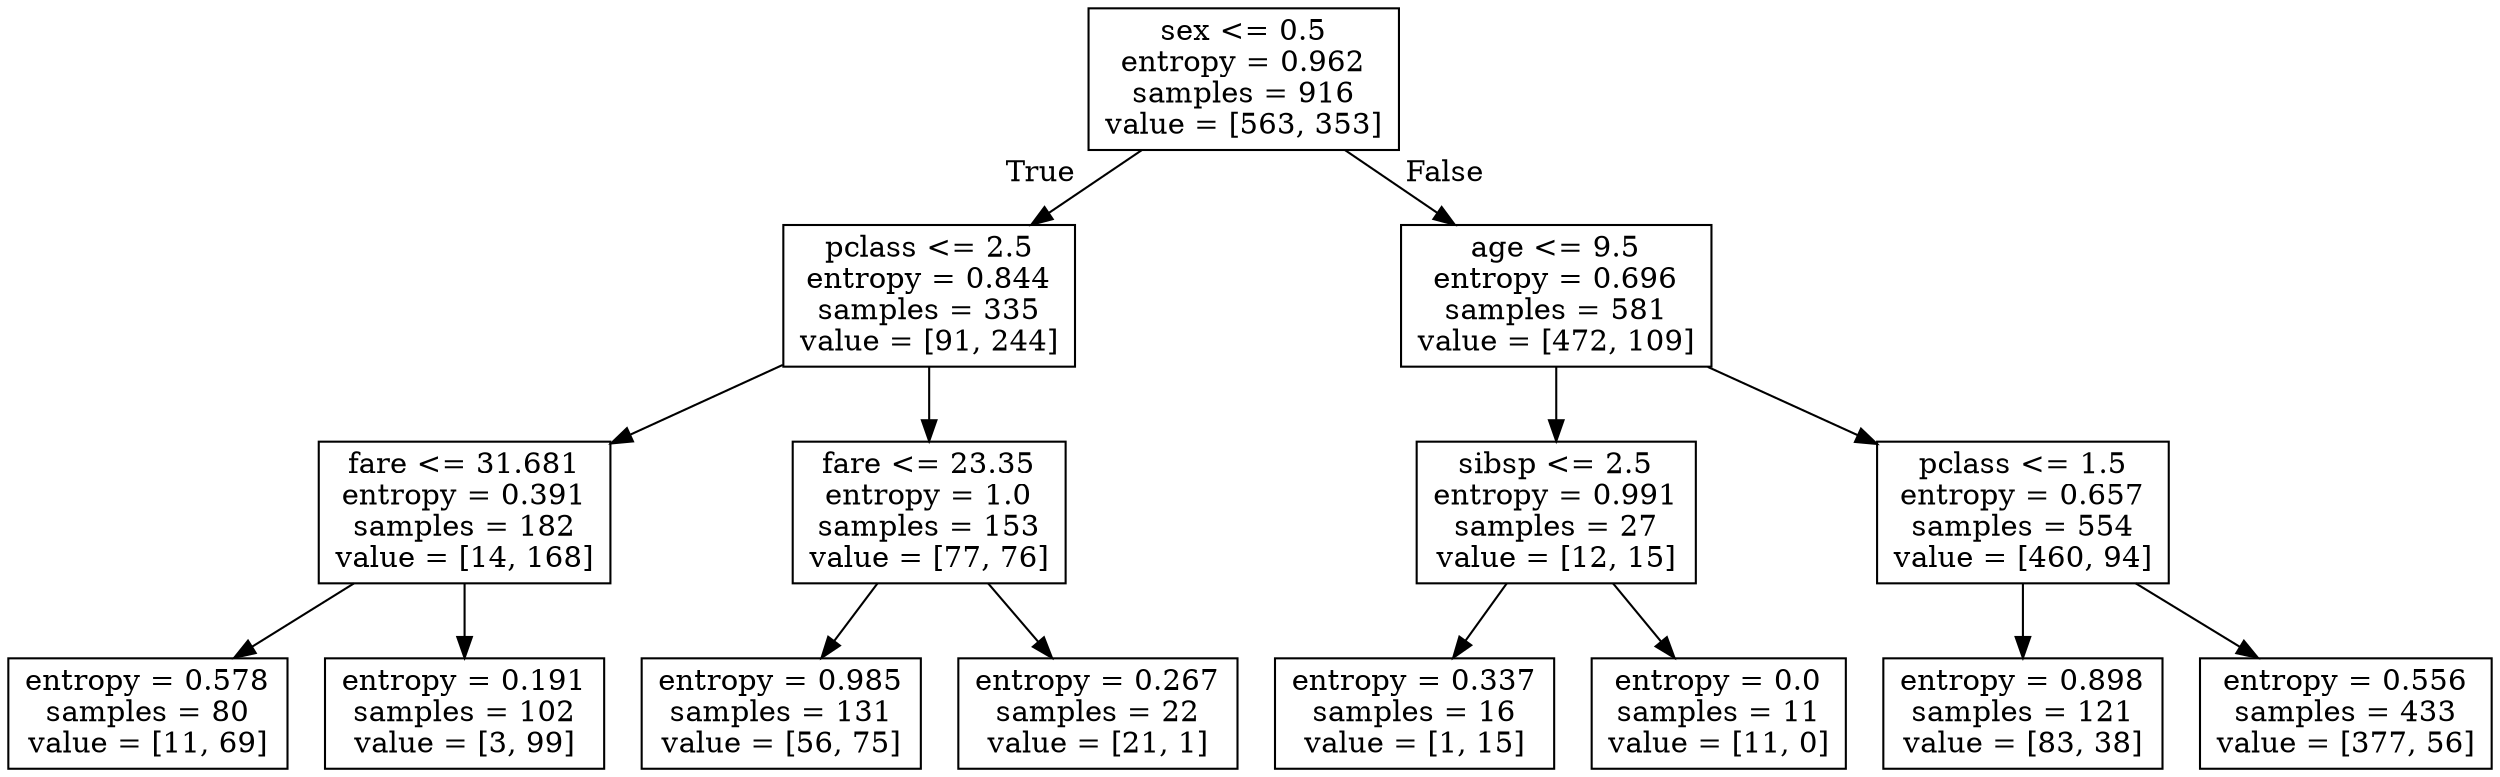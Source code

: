digraph Tree {
node [shape=box] ;
0 [label="sex <= 0.5\nentropy = 0.962\nsamples = 916\nvalue = [563, 353]"] ;
1 [label="pclass <= 2.5\nentropy = 0.844\nsamples = 335\nvalue = [91, 244]"] ;
0 -> 1 [labeldistance=2.5, labelangle=45, headlabel="True"] ;
2 [label="fare <= 31.681\nentropy = 0.391\nsamples = 182\nvalue = [14, 168]"] ;
1 -> 2 ;
3 [label="entropy = 0.578\nsamples = 80\nvalue = [11, 69]"] ;
2 -> 3 ;
4 [label="entropy = 0.191\nsamples = 102\nvalue = [3, 99]"] ;
2 -> 4 ;
5 [label="fare <= 23.35\nentropy = 1.0\nsamples = 153\nvalue = [77, 76]"] ;
1 -> 5 ;
6 [label="entropy = 0.985\nsamples = 131\nvalue = [56, 75]"] ;
5 -> 6 ;
7 [label="entropy = 0.267\nsamples = 22\nvalue = [21, 1]"] ;
5 -> 7 ;
8 [label="age <= 9.5\nentropy = 0.696\nsamples = 581\nvalue = [472, 109]"] ;
0 -> 8 [labeldistance=2.5, labelangle=-45, headlabel="False"] ;
9 [label="sibsp <= 2.5\nentropy = 0.991\nsamples = 27\nvalue = [12, 15]"] ;
8 -> 9 ;
10 [label="entropy = 0.337\nsamples = 16\nvalue = [1, 15]"] ;
9 -> 10 ;
11 [label="entropy = 0.0\nsamples = 11\nvalue = [11, 0]"] ;
9 -> 11 ;
12 [label="pclass <= 1.5\nentropy = 0.657\nsamples = 554\nvalue = [460, 94]"] ;
8 -> 12 ;
13 [label="entropy = 0.898\nsamples = 121\nvalue = [83, 38]"] ;
12 -> 13 ;
14 [label="entropy = 0.556\nsamples = 433\nvalue = [377, 56]"] ;
12 -> 14 ;
}
